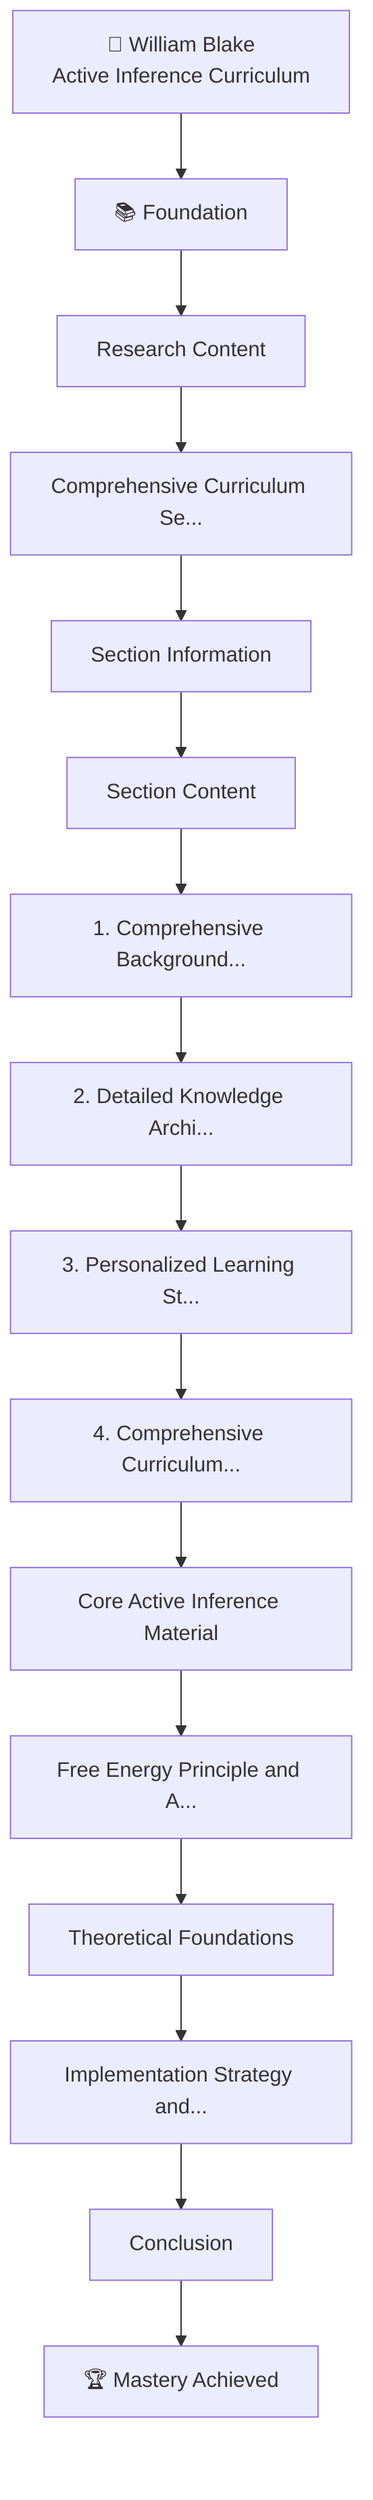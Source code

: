 flowchart TD
    A["🎯 William Blake<br/>Active Inference Curriculum"] --> B["📚 Foundation"]
    
    B --> S1["Research Content"]
    S1 --> S2["Comprehensive Curriculum Se..."]
    S2 --> S3["Section Information"]
    S3 --> S4["Section Content"]
    S4 --> S5["1. Comprehensive Background..."]
    S5 --> S6["2. Detailed Knowledge Archi..."]
    S6 --> S7["3. Personalized Learning St..."]
    S7 --> S8["4. Comprehensive Curriculum..."]
    S8 --> S9["Core Active Inference Material"]
    S9 --> S10["Free Energy Principle and A..."]
    S10 --> S11["Theoretical Foundations"]
    S11 --> S12["Implementation Strategy and..."]
    S12 --> S13["Conclusion"]
    S13 --> Z["🏆 Mastery Achieved"]